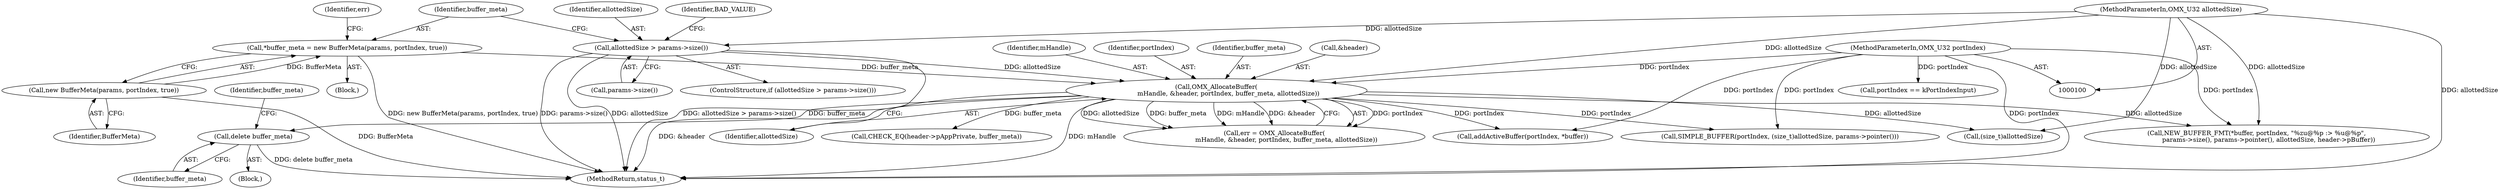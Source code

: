 digraph "0_Android_b351eabb428c7ca85a34513c64601f437923d576_3@API" {
"1000144" [label="(Call,delete buffer_meta)"];
"1000123" [label="(Call,OMX_AllocateBuffer(\n            mHandle, &header, portIndex, buffer_meta, allottedSize))"];
"1000101" [label="(MethodParameterIn,OMX_U32 portIndex)"];
"1000115" [label="(Call,*buffer_meta = new BufferMeta(params, portIndex, true))"];
"1000117" [label="(Call,new BufferMeta(params, portIndex, true))"];
"1000108" [label="(Call,allottedSize > params->size())"];
"1000104" [label="(MethodParameterIn,OMX_U32 allottedSize)"];
"1000124" [label="(Identifier,mHandle)"];
"1000117" [label="(Call,new BufferMeta(params, portIndex, true))"];
"1000122" [label="(Identifier,err)"];
"1000109" [label="(Identifier,allottedSize)"];
"1000101" [label="(MethodParameterIn,OMX_U32 portIndex)"];
"1000116" [label="(Identifier,buffer_meta)"];
"1000138" [label="(Call,SIMPLE_BUFFER(portIndex, (size_t)allottedSize, params->pointer()))"];
"1000110" [label="(Call,params->size())"];
"1000105" [label="(Block,)"];
"1000144" [label="(Call,delete buffer_meta)"];
"1000129" [label="(Identifier,allottedSize)"];
"1000176" [label="(Call,portIndex == kPortIndexInput)"];
"1000115" [label="(Call,*buffer_meta = new BufferMeta(params, portIndex, true))"];
"1000197" [label="(MethodReturn,status_t)"];
"1000118" [label="(Identifier,BufferMeta)"];
"1000104" [label="(MethodParameterIn,OMX_U32 allottedSize)"];
"1000127" [label="(Identifier,portIndex)"];
"1000184" [label="(Call,NEW_BUFFER_FMT(*buffer, portIndex, \"%zu@%p :> %u@%p\",\n            params->size(), params->pointer(), allottedSize, header->pBuffer))"];
"1000156" [label="(Call,CHECK_EQ(header->pAppPrivate, buffer_meta))"];
"1000166" [label="(Call,addActiveBuffer(portIndex, *buffer))"];
"1000134" [label="(Block,)"];
"1000113" [label="(Identifier,BAD_VALUE)"];
"1000128" [label="(Identifier,buffer_meta)"];
"1000121" [label="(Call,err = OMX_AllocateBuffer(\n            mHandle, &header, portIndex, buffer_meta, allottedSize))"];
"1000140" [label="(Call,(size_t)allottedSize)"];
"1000147" [label="(Identifier,buffer_meta)"];
"1000125" [label="(Call,&header)"];
"1000107" [label="(ControlStructure,if (allottedSize > params->size()))"];
"1000123" [label="(Call,OMX_AllocateBuffer(\n            mHandle, &header, portIndex, buffer_meta, allottedSize))"];
"1000145" [label="(Identifier,buffer_meta)"];
"1000108" [label="(Call,allottedSize > params->size())"];
"1000144" -> "1000134"  [label="AST: "];
"1000144" -> "1000145"  [label="CFG: "];
"1000145" -> "1000144"  [label="AST: "];
"1000147" -> "1000144"  [label="CFG: "];
"1000144" -> "1000197"  [label="DDG: delete buffer_meta"];
"1000123" -> "1000144"  [label="DDG: buffer_meta"];
"1000123" -> "1000121"  [label="AST: "];
"1000123" -> "1000129"  [label="CFG: "];
"1000124" -> "1000123"  [label="AST: "];
"1000125" -> "1000123"  [label="AST: "];
"1000127" -> "1000123"  [label="AST: "];
"1000128" -> "1000123"  [label="AST: "];
"1000129" -> "1000123"  [label="AST: "];
"1000121" -> "1000123"  [label="CFG: "];
"1000123" -> "1000197"  [label="DDG: &header"];
"1000123" -> "1000197"  [label="DDG: mHandle"];
"1000123" -> "1000121"  [label="DDG: portIndex"];
"1000123" -> "1000121"  [label="DDG: allottedSize"];
"1000123" -> "1000121"  [label="DDG: buffer_meta"];
"1000123" -> "1000121"  [label="DDG: mHandle"];
"1000123" -> "1000121"  [label="DDG: &header"];
"1000101" -> "1000123"  [label="DDG: portIndex"];
"1000115" -> "1000123"  [label="DDG: buffer_meta"];
"1000108" -> "1000123"  [label="DDG: allottedSize"];
"1000104" -> "1000123"  [label="DDG: allottedSize"];
"1000123" -> "1000138"  [label="DDG: portIndex"];
"1000123" -> "1000140"  [label="DDG: allottedSize"];
"1000123" -> "1000156"  [label="DDG: buffer_meta"];
"1000123" -> "1000166"  [label="DDG: portIndex"];
"1000123" -> "1000184"  [label="DDG: allottedSize"];
"1000101" -> "1000100"  [label="AST: "];
"1000101" -> "1000197"  [label="DDG: portIndex"];
"1000101" -> "1000138"  [label="DDG: portIndex"];
"1000101" -> "1000166"  [label="DDG: portIndex"];
"1000101" -> "1000176"  [label="DDG: portIndex"];
"1000101" -> "1000184"  [label="DDG: portIndex"];
"1000115" -> "1000105"  [label="AST: "];
"1000115" -> "1000117"  [label="CFG: "];
"1000116" -> "1000115"  [label="AST: "];
"1000117" -> "1000115"  [label="AST: "];
"1000122" -> "1000115"  [label="CFG: "];
"1000115" -> "1000197"  [label="DDG: new BufferMeta(params, portIndex, true)"];
"1000117" -> "1000115"  [label="DDG: BufferMeta"];
"1000117" -> "1000118"  [label="CFG: "];
"1000118" -> "1000117"  [label="AST: "];
"1000117" -> "1000197"  [label="DDG: BufferMeta"];
"1000108" -> "1000107"  [label="AST: "];
"1000108" -> "1000110"  [label="CFG: "];
"1000109" -> "1000108"  [label="AST: "];
"1000110" -> "1000108"  [label="AST: "];
"1000113" -> "1000108"  [label="CFG: "];
"1000116" -> "1000108"  [label="CFG: "];
"1000108" -> "1000197"  [label="DDG: allottedSize > params->size()"];
"1000108" -> "1000197"  [label="DDG: params->size()"];
"1000108" -> "1000197"  [label="DDG: allottedSize"];
"1000104" -> "1000108"  [label="DDG: allottedSize"];
"1000104" -> "1000100"  [label="AST: "];
"1000104" -> "1000197"  [label="DDG: allottedSize"];
"1000104" -> "1000140"  [label="DDG: allottedSize"];
"1000104" -> "1000184"  [label="DDG: allottedSize"];
}
